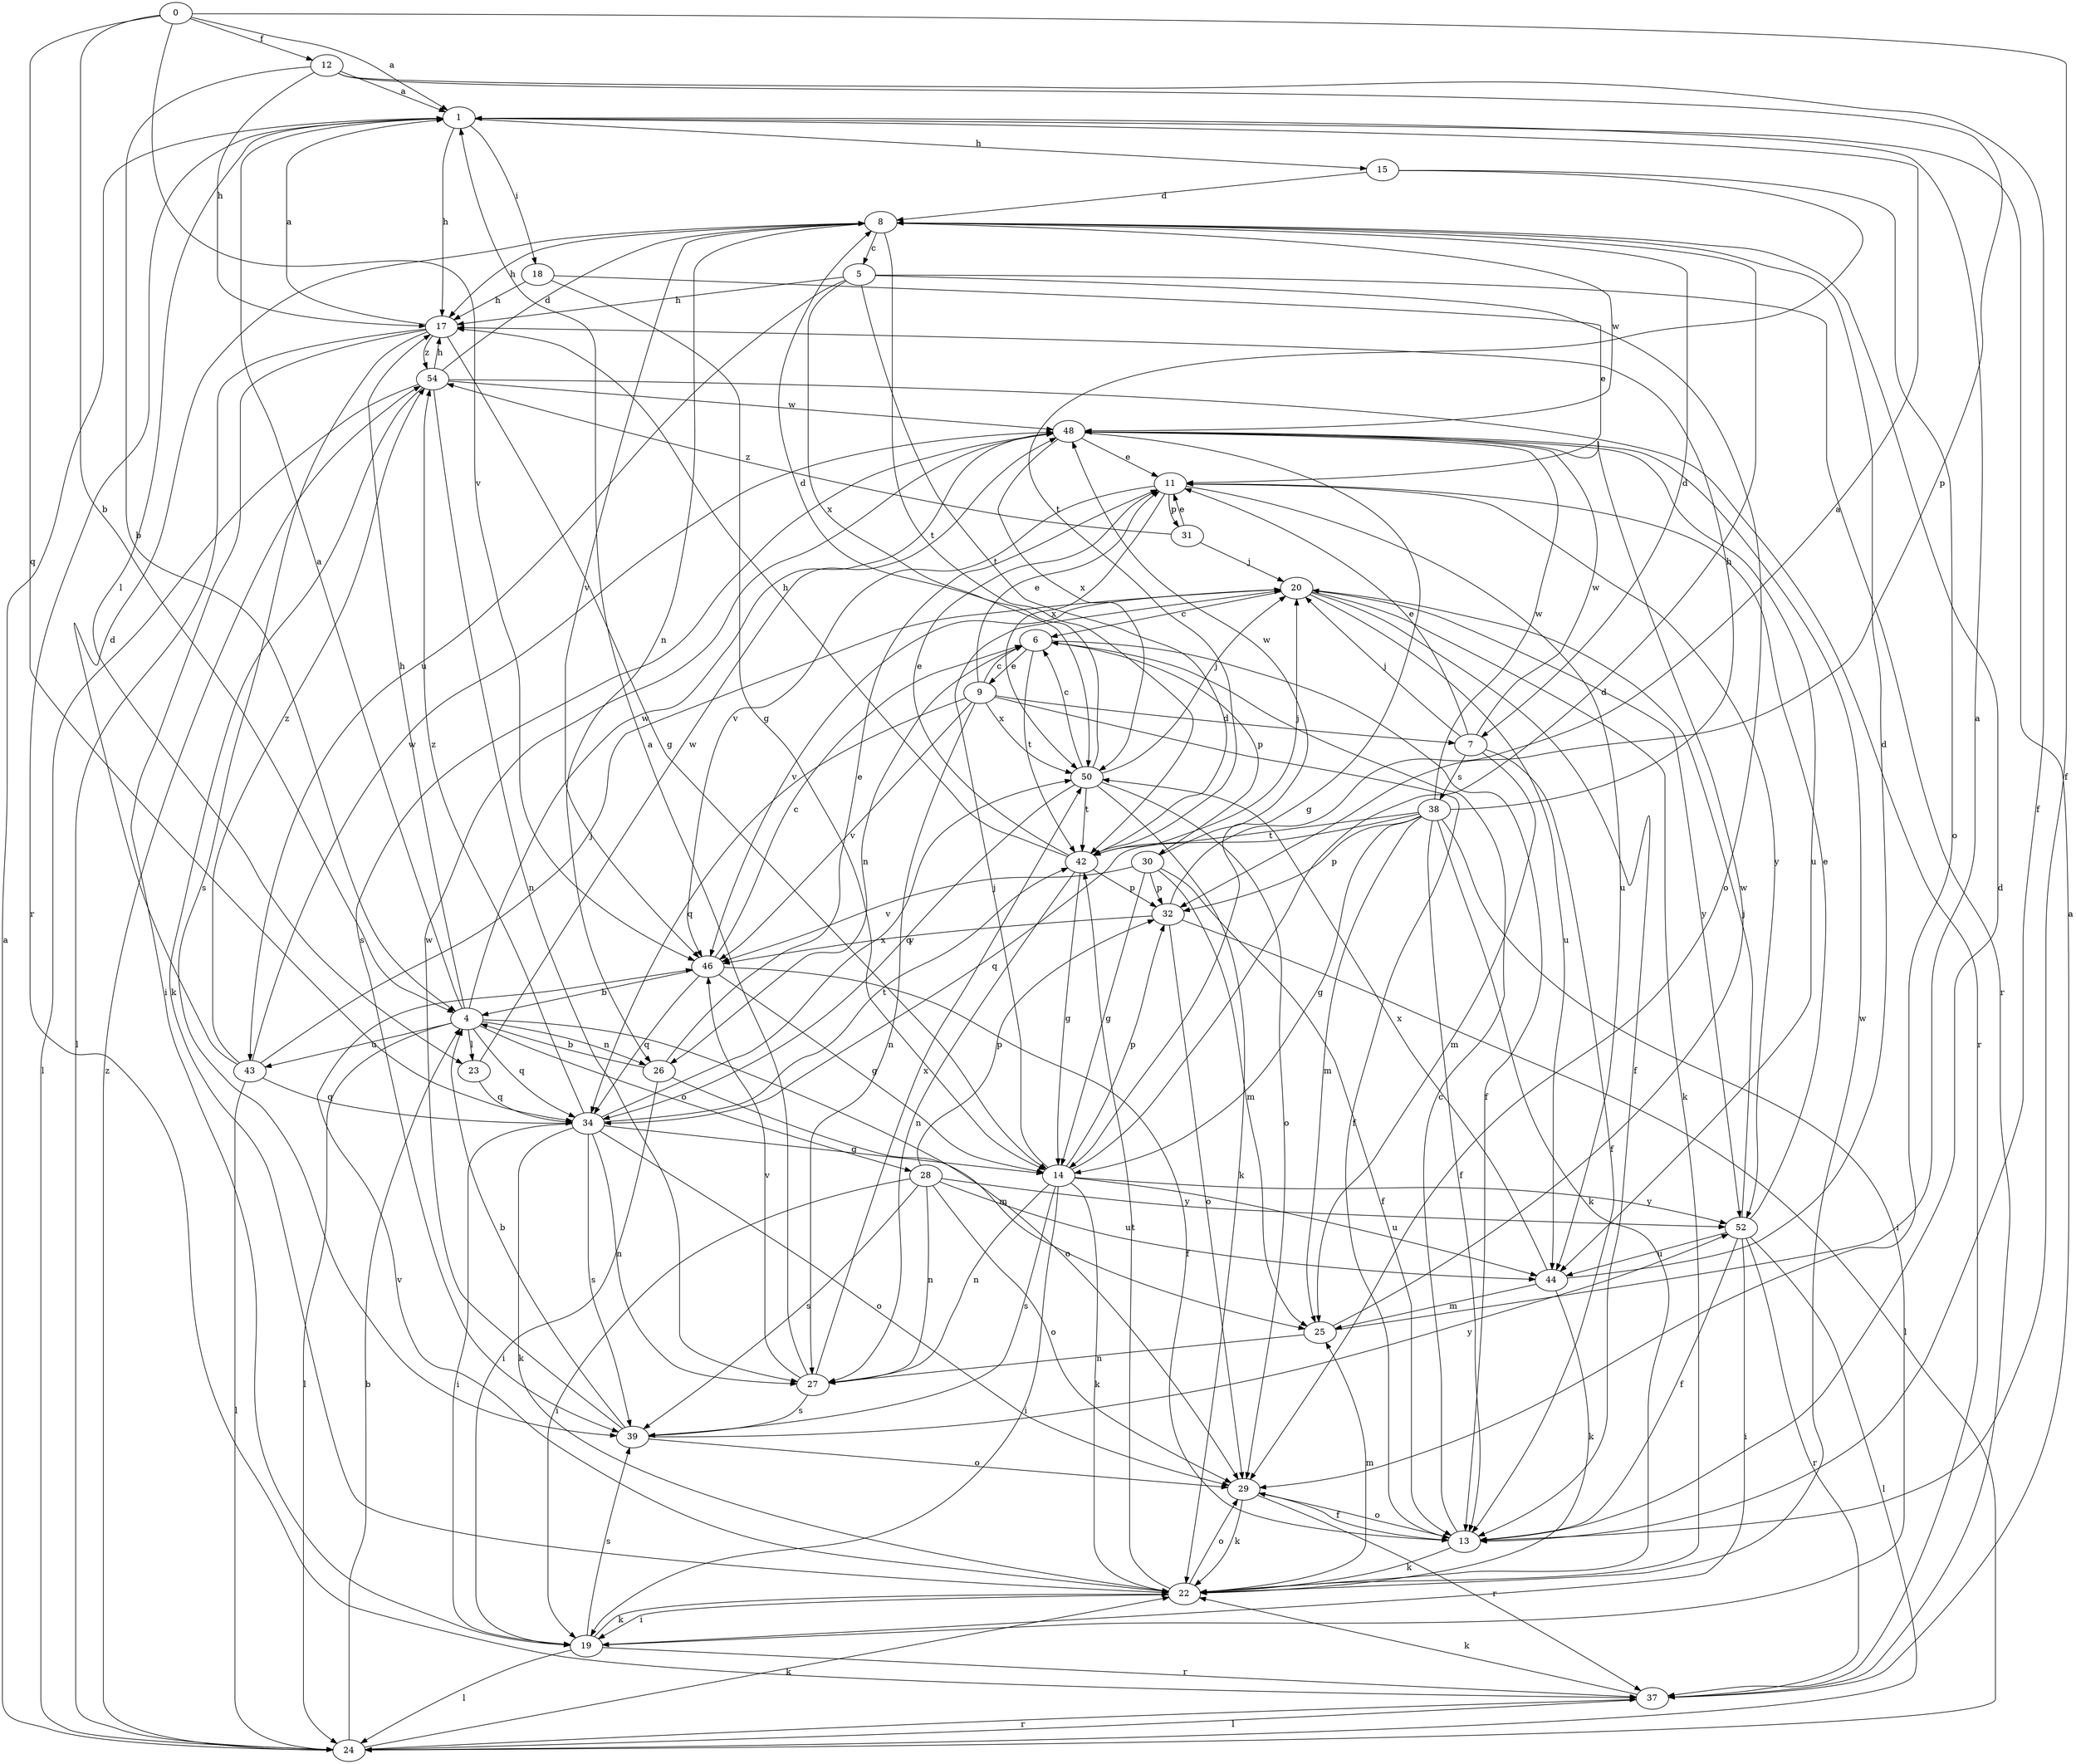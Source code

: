 strict digraph  {
0;
1;
4;
5;
6;
7;
8;
9;
11;
12;
13;
14;
15;
17;
18;
19;
20;
22;
23;
24;
25;
26;
27;
28;
29;
30;
31;
32;
34;
37;
38;
39;
42;
43;
44;
46;
48;
50;
52;
54;
0 -> 1  [label=a];
0 -> 4  [label=b];
0 -> 12  [label=f];
0 -> 13  [label=f];
0 -> 34  [label=q];
0 -> 46  [label=v];
1 -> 15  [label=h];
1 -> 17  [label=h];
1 -> 18  [label=i];
1 -> 23  [label=l];
1 -> 37  [label=r];
4 -> 1  [label=a];
4 -> 17  [label=h];
4 -> 23  [label=l];
4 -> 24  [label=l];
4 -> 26  [label=n];
4 -> 28  [label=o];
4 -> 29  [label=o];
4 -> 34  [label=q];
4 -> 43  [label=u];
4 -> 48  [label=w];
5 -> 17  [label=h];
5 -> 29  [label=o];
5 -> 37  [label=r];
5 -> 42  [label=t];
5 -> 43  [label=u];
5 -> 50  [label=x];
6 -> 9  [label=e];
6 -> 13  [label=f];
6 -> 26  [label=n];
6 -> 30  [label=p];
6 -> 42  [label=t];
7 -> 11  [label=e];
7 -> 13  [label=f];
7 -> 20  [label=j];
7 -> 25  [label=m];
7 -> 38  [label=s];
7 -> 48  [label=w];
8 -> 5  [label=c];
8 -> 7  [label=d];
8 -> 17  [label=h];
8 -> 26  [label=n];
8 -> 42  [label=t];
8 -> 46  [label=v];
8 -> 48  [label=w];
9 -> 6  [label=c];
9 -> 7  [label=d];
9 -> 11  [label=e];
9 -> 13  [label=f];
9 -> 27  [label=n];
9 -> 34  [label=q];
9 -> 46  [label=v];
9 -> 50  [label=x];
11 -> 31  [label=p];
11 -> 44  [label=u];
11 -> 46  [label=v];
11 -> 50  [label=x];
11 -> 52  [label=y];
12 -> 1  [label=a];
12 -> 4  [label=b];
12 -> 13  [label=f];
12 -> 17  [label=h];
12 -> 32  [label=p];
13 -> 6  [label=c];
13 -> 8  [label=d];
13 -> 22  [label=k];
13 -> 29  [label=o];
14 -> 8  [label=d];
14 -> 19  [label=i];
14 -> 20  [label=j];
14 -> 22  [label=k];
14 -> 27  [label=n];
14 -> 32  [label=p];
14 -> 39  [label=s];
14 -> 44  [label=u];
14 -> 52  [label=y];
15 -> 8  [label=d];
15 -> 29  [label=o];
15 -> 42  [label=t];
17 -> 1  [label=a];
17 -> 14  [label=g];
17 -> 19  [label=i];
17 -> 24  [label=l];
17 -> 39  [label=s];
17 -> 54  [label=z];
18 -> 11  [label=e];
18 -> 14  [label=g];
18 -> 17  [label=h];
19 -> 22  [label=k];
19 -> 24  [label=l];
19 -> 37  [label=r];
19 -> 39  [label=s];
20 -> 6  [label=c];
20 -> 13  [label=f];
20 -> 22  [label=k];
20 -> 44  [label=u];
20 -> 46  [label=v];
20 -> 52  [label=y];
22 -> 19  [label=i];
22 -> 25  [label=m];
22 -> 29  [label=o];
22 -> 42  [label=t];
22 -> 46  [label=v];
22 -> 48  [label=w];
23 -> 34  [label=q];
23 -> 48  [label=w];
24 -> 1  [label=a];
24 -> 4  [label=b];
24 -> 22  [label=k];
24 -> 37  [label=r];
24 -> 54  [label=z];
25 -> 1  [label=a];
25 -> 27  [label=n];
25 -> 48  [label=w];
26 -> 4  [label=b];
26 -> 11  [label=e];
26 -> 19  [label=i];
26 -> 25  [label=m];
27 -> 1  [label=a];
27 -> 39  [label=s];
27 -> 46  [label=v];
27 -> 50  [label=x];
28 -> 19  [label=i];
28 -> 27  [label=n];
28 -> 29  [label=o];
28 -> 32  [label=p];
28 -> 39  [label=s];
28 -> 44  [label=u];
28 -> 52  [label=y];
29 -> 13  [label=f];
29 -> 22  [label=k];
29 -> 37  [label=r];
30 -> 13  [label=f];
30 -> 14  [label=g];
30 -> 25  [label=m];
30 -> 32  [label=p];
30 -> 46  [label=v];
30 -> 48  [label=w];
31 -> 11  [label=e];
31 -> 20  [label=j];
31 -> 54  [label=z];
32 -> 1  [label=a];
32 -> 24  [label=l];
32 -> 29  [label=o];
32 -> 46  [label=v];
34 -> 14  [label=g];
34 -> 19  [label=i];
34 -> 22  [label=k];
34 -> 27  [label=n];
34 -> 29  [label=o];
34 -> 39  [label=s];
34 -> 42  [label=t];
34 -> 50  [label=x];
34 -> 54  [label=z];
37 -> 1  [label=a];
37 -> 22  [label=k];
37 -> 24  [label=l];
38 -> 13  [label=f];
38 -> 14  [label=g];
38 -> 17  [label=h];
38 -> 19  [label=i];
38 -> 22  [label=k];
38 -> 25  [label=m];
38 -> 32  [label=p];
38 -> 34  [label=q];
38 -> 42  [label=t];
38 -> 48  [label=w];
39 -> 4  [label=b];
39 -> 29  [label=o];
39 -> 48  [label=w];
39 -> 52  [label=y];
42 -> 11  [label=e];
42 -> 14  [label=g];
42 -> 17  [label=h];
42 -> 20  [label=j];
42 -> 27  [label=n];
42 -> 32  [label=p];
43 -> 8  [label=d];
43 -> 20  [label=j];
43 -> 24  [label=l];
43 -> 34  [label=q];
43 -> 48  [label=w];
43 -> 54  [label=z];
44 -> 8  [label=d];
44 -> 22  [label=k];
44 -> 25  [label=m];
44 -> 50  [label=x];
46 -> 4  [label=b];
46 -> 6  [label=c];
46 -> 13  [label=f];
46 -> 14  [label=g];
46 -> 34  [label=q];
48 -> 11  [label=e];
48 -> 14  [label=g];
48 -> 39  [label=s];
48 -> 44  [label=u];
48 -> 50  [label=x];
50 -> 6  [label=c];
50 -> 8  [label=d];
50 -> 20  [label=j];
50 -> 22  [label=k];
50 -> 29  [label=o];
50 -> 34  [label=q];
50 -> 42  [label=t];
52 -> 11  [label=e];
52 -> 13  [label=f];
52 -> 19  [label=i];
52 -> 20  [label=j];
52 -> 24  [label=l];
52 -> 37  [label=r];
52 -> 44  [label=u];
54 -> 8  [label=d];
54 -> 17  [label=h];
54 -> 22  [label=k];
54 -> 24  [label=l];
54 -> 27  [label=n];
54 -> 37  [label=r];
54 -> 48  [label=w];
}
